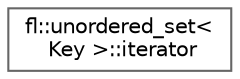 digraph "Graphical Class Hierarchy"
{
 // INTERACTIVE_SVG=YES
 // LATEX_PDF_SIZE
  bgcolor="transparent";
  edge [fontname=Helvetica,fontsize=10,labelfontname=Helvetica,labelfontsize=10];
  node [fontname=Helvetica,fontsize=10,shape=box,height=0.2,width=0.4];
  rankdir="LR";
  Node0 [id="Node000000",label="fl::unordered_set\<\l Key \>::iterator",height=0.2,width=0.4,color="grey40", fillcolor="white", style="filled",URL="$df/dc1/classfl_1_1unordered__set_1_1iterator.html",tooltip=" "];
}
